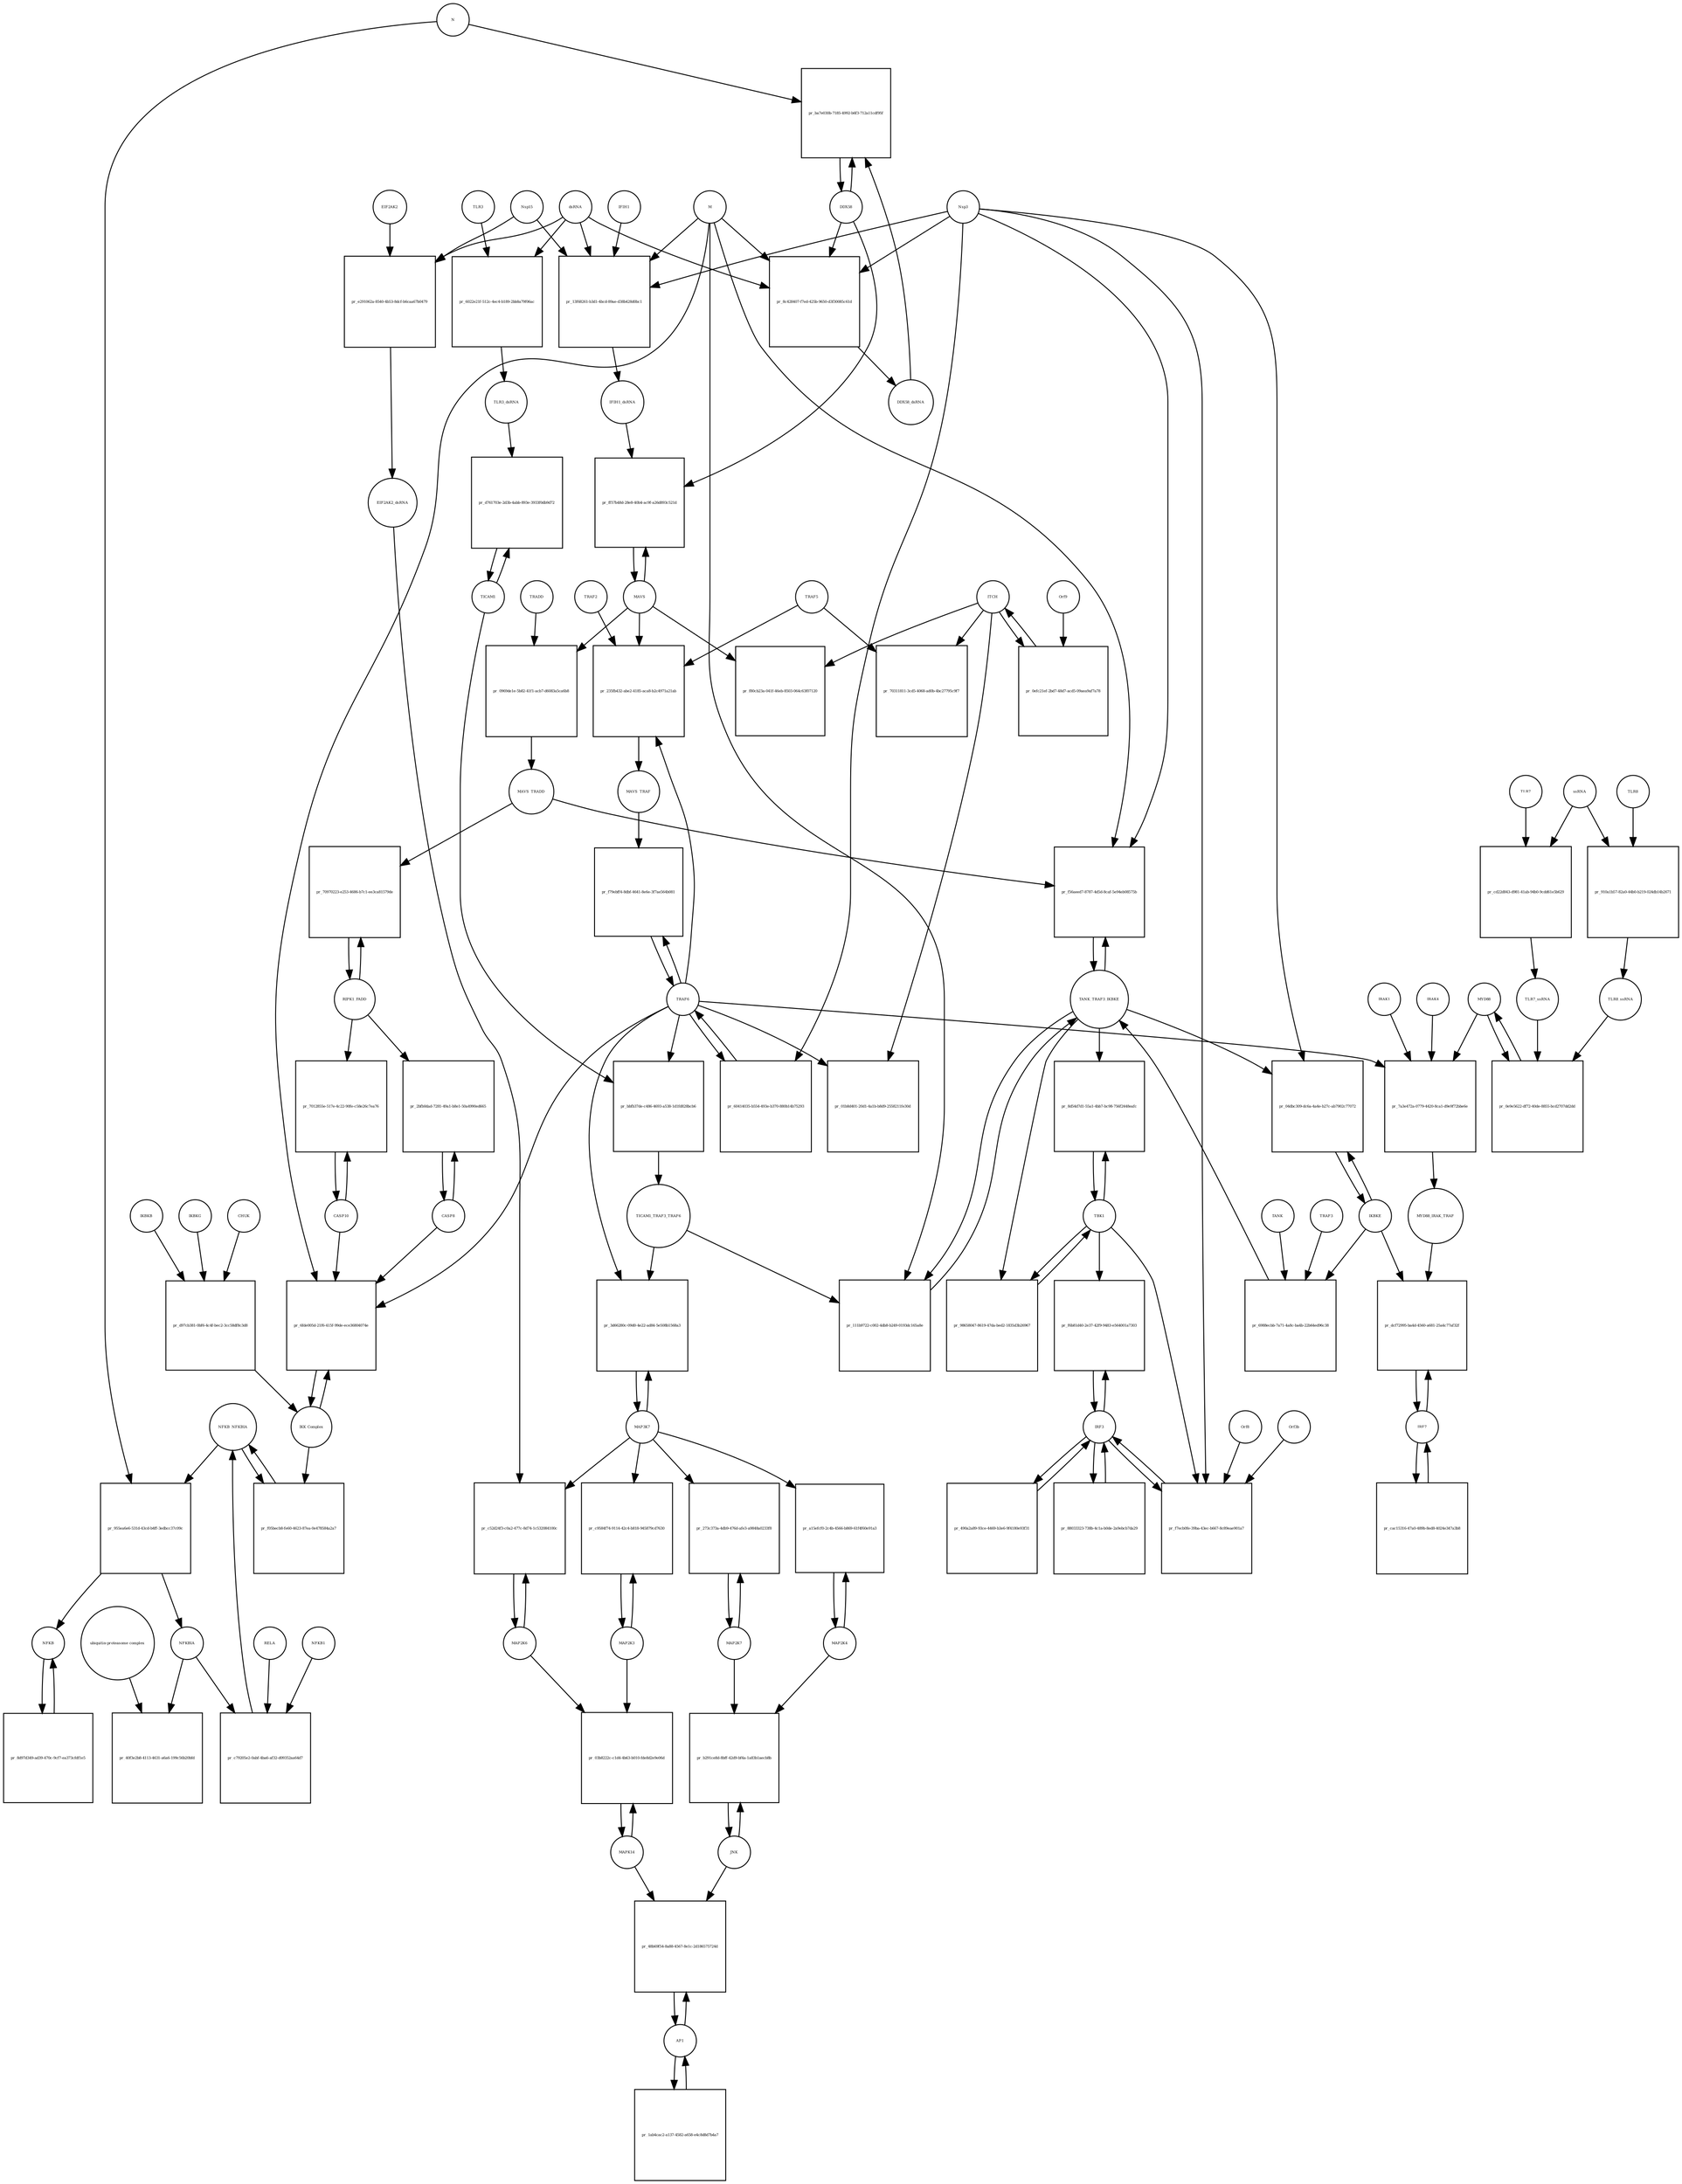 strict digraph  {
NFKB_NFKBIA [annotation="", bipartite=0, cls=complex, fontsize=4, label=NFKB_NFKBIA, shape=circle];
"pr_955ea6e6-531d-43cd-b4ff-3edbcc37c09c" [annotation="", bipartite=1, cls=process, fontsize=4, label="pr_955ea6e6-531d-43cd-b4ff-3edbcc37c09c", shape=square];
NFKB [annotation="", bipartite=0, cls=complex, fontsize=4, label=NFKB, shape=circle];
NFKBIA [annotation=urn_miriam_hgnc_7797, bipartite=0, cls=macromolecule, fontsize=4, label=NFKBIA, shape=circle];
N [annotation=urn_miriam_ncbiprotein_1798174255, bipartite=0, cls=macromolecule, fontsize=4, label=N, shape=circle];
TLR3 [annotation=urn_miriam_hgnc_11849, bipartite=0, cls="macromolecule multimer", fontsize=4, label=TLR3, shape=circle];
"pr_6022e21f-512c-4ec4-b189-2bb8a79f06ac" [annotation="", bipartite=1, cls=process, fontsize=4, label="pr_6022e21f-512c-4ec4-b189-2bb8a79f06ac", shape=square];
dsRNA [annotation="", bipartite=0, cls="nucleic acid feature", fontsize=4, label=dsRNA, shape=circle];
TLR3_dsRNA [annotation="", bipartite=0, cls=complex, fontsize=4, label=TLR3_dsRNA, shape=circle];
"pr_8c428407-f7ed-425b-9650-d3f30085c61d" [annotation="", bipartite=1, cls=process, fontsize=4, label="pr_8c428407-f7ed-425b-9650-d3f30085c61d", shape=square];
DDX58_dsRNA [annotation="", bipartite=0, cls=complex, fontsize=4, label=DDX58_dsRNA, shape=circle];
M [annotation=urn_miriam_ncbiprotein_1796318601, bipartite=0, cls=macromolecule, fontsize=4, label=M, shape=circle];
Nsp3 [annotation=urn_miriam_ncbiprotein_1802476807, bipartite=0, cls=macromolecule, fontsize=4, label=Nsp3, shape=circle];
DDX58 [annotation=urn_miriam_hgnc_19102, bipartite=0, cls=macromolecule, fontsize=4, label=DDX58, shape=circle];
"pr_13f68261-b3d1-4bcd-89ae-d38b428d0bc1" [annotation="", bipartite=1, cls=process, fontsize=4, label="pr_13f68261-b3d1-4bcd-89ae-d38b428d0bc1", shape=square];
IFIH1_dsRNA [annotation="", bipartite=0, cls=complex, fontsize=4, label=IFIH1_dsRNA, shape=circle];
Nsp15 [annotation=urn_miriam_ncbiprotein_1802476818, bipartite=0, cls=macromolecule, fontsize=4, label=Nsp15, shape=circle];
IFIH1 [annotation=urn_miriam_hgnc_18873, bipartite=0, cls=macromolecule, fontsize=4, label=IFIH1, shape=circle];
"pr_ba7e030b-7185-4992-b6f3-712a11cdf95f" [annotation="", bipartite=1, cls=process, fontsize=4, label="pr_ba7e030b-7185-4992-b6f3-712a11cdf95f", shape=square];
MAVS [annotation=urn_miriam_hgnc_29233, bipartite=0, cls="macromolecule multimer", fontsize=4, label=MAVS, shape=circle];
"pr_ff57b48d-28e8-40b4-ac9f-a26d893c521d" [annotation="", bipartite=1, cls=process, fontsize=4, label="pr_ff57b48d-28e8-40b4-ac9f-a26d893c521d", shape=square];
"pr_40f3e2b8-4113-4631-a6a6-199c56b20bfd" [annotation="", bipartite=1, cls=process, fontsize=4, label="pr_40f3e2b8-4113-4631-a6a6-199c56b20bfd", shape=square];
"ubiquitin-proteasome complex" [annotation="", bipartite=0, cls=complex, fontsize=4, label="ubiquitin-proteasome complex", shape=circle];
IRF3 [annotation=urn_miriam_hgnc_6118, bipartite=0, cls="macromolecule multimer", fontsize=4, label=IRF3, shape=circle];
"pr_f6b81d40-2e37-42f9-9483-e564001a7303" [annotation="", bipartite=1, cls=process, fontsize=4, label="pr_f6b81d40-2e37-42f9-9483-e564001a7303", shape=square];
TBK1 [annotation="", bipartite=0, cls=macromolecule, fontsize=4, label=TBK1, shape=circle];
"pr_f7ecb0fe-39ba-43ec-b667-8c89eae901a7" [annotation="", bipartite=1, cls=process, fontsize=4, label="pr_f7ecb0fe-39ba-43ec-b667-8c89eae901a7", shape=square];
Orf3b [annotation=urn_miriam_uniprot_P59633, bipartite=0, cls=macromolecule, fontsize=4, label=Orf3b, shape=circle];
Orf8 [annotation=urn_miriam_ncbiprotein_1796318604, bipartite=0, cls=macromolecule, fontsize=4, label=Orf8, shape=circle];
IRF7 [annotation=urn_miriam_hgnc_6122, bipartite=0, cls="macromolecule multimer", fontsize=4, label=IRF7, shape=circle];
"pr_dcf72995-ba4d-4560-a681-25a4c77af32f" [annotation="", bipartite=1, cls=process, fontsize=4, label="pr_dcf72995-ba4d-4560-a681-25a4c77af32f", shape=square];
IKBKE [annotation=urn_miriam_hgnc_14552, bipartite=0, cls=macromolecule, fontsize=4, label=IKBKE, shape=circle];
MYD88_IRAK_TRAF [annotation="", bipartite=0, cls=complex, fontsize=4, label=MYD88_IRAK_TRAF, shape=circle];
TRAF6 [annotation=urn_miriam_hgnc_12036, bipartite=0, cls=macromolecule, fontsize=4, label=TRAF6, shape=circle];
"pr_f79ebff4-8dbf-4641-8e6e-3f7ae564b081" [annotation="", bipartite=1, cls=process, fontsize=4, label="pr_f79ebff4-8dbf-4641-8e6e-3f7ae564b081", shape=square];
MAVS_TRAF [annotation="", bipartite=0, cls=complex, fontsize=4, label=MAVS_TRAF, shape=circle];
"pr_f80cb23a-041f-46eb-8503-064c63f07120" [annotation="", bipartite=1, cls=process, fontsize=4, label="pr_f80cb23a-041f-46eb-8503-064c63f07120", shape=square];
ITCH [annotation="", bipartite=0, cls=macromolecule, fontsize=4, label=ITCH, shape=circle];
TRAF5 [annotation=urn_miriam_hgnc_12035, bipartite=0, cls=macromolecule, fontsize=4, label=TRAF5, shape=circle];
"pr_70311811-3cd5-4068-ad0b-4bc27795c9f7" [annotation="", bipartite=1, cls=process, fontsize=4, label="pr_70311811-3cd5-4068-ad0b-4bc27795c9f7", shape=square];
"pr_01b8d401-20d1-4a1b-b8d9-2558211fe30d" [annotation="", bipartite=1, cls=process, fontsize=4, label="pr_01b8d401-20d1-4a1b-b8d9-2558211fe30d", shape=square];
TICAM1 [annotation=urn_miriam_hgnc_18348, bipartite=0, cls=macromolecule, fontsize=4, label=TICAM1, shape=circle];
"pr_d761703e-2d3b-4abb-893e-3933f0db9d72" [annotation="", bipartite=1, cls=process, fontsize=4, label="pr_d761703e-2d3b-4abb-893e-3933f0db9d72", shape=square];
"pr_bbfb37de-c486-4693-a538-1d1fd828bcb6" [annotation="", bipartite=1, cls=process, fontsize=4, label="pr_bbfb37de-c486-4693-a538-1d1fd828bcb6", shape=square];
TICAM1_TRAF3_TRAF6 [annotation="", bipartite=0, cls=complex, fontsize=4, label=TICAM1_TRAF3_TRAF6, shape=circle];
TANK_TRAF3_IKBKE [annotation="", bipartite=0, cls=complex, fontsize=4, label=TANK_TRAF3_IKBKE, shape=circle];
"pr_111b9722-c002-4db8-b249-0193dc165a8e" [annotation="", bipartite=1, cls=process, fontsize=4, label="pr_111b9722-c002-4db8-b249-0193dc165a8e", shape=square];
"pr_8d54d7d1-55a1-4bb7-bc98-756f2448eafc" [annotation="", bipartite=1, cls=process, fontsize=4, label="pr_8d54d7d1-55a1-4bb7-bc98-756f2448eafc", shape=square];
"pr_04dbc309-dc6a-4a4e-b27c-ab7902c77072" [annotation="", bipartite=1, cls=process, fontsize=4, label="pr_04dbc309-dc6a-4a4e-b27c-ab7902c77072", shape=square];
MYD88 [annotation="", bipartite=0, cls=macromolecule, fontsize=4, label=MYD88, shape=circle];
"pr_7a3e472a-0779-4420-8ca1-d9e9f72bbe6e" [annotation="", bipartite=1, cls=process, fontsize=4, label="pr_7a3e472a-0779-4420-8ca1-d9e9f72bbe6e", shape=square];
IRAK1 [annotation=urn_miriam_hgnc_6112, bipartite=0, cls=macromolecule, fontsize=4, label=IRAK1, shape=circle];
IRAK4 [annotation=urn_miriam_hgnc_17967, bipartite=0, cls=macromolecule, fontsize=4, label=IRAK4, shape=circle];
TLR7 [annotation=urn_miriam_hgnc_15631, bipartite=0, cls=macromolecule, fontsize=4, label=TLR7, shape=circle];
"pr_cd22d843-d981-41ab-94b0-9cdd61e5b629" [annotation="", bipartite=1, cls=process, fontsize=4, label="pr_cd22d843-d981-41ab-94b0-9cdd61e5b629", shape=square];
TLR7_ssRNA [annotation="", bipartite=0, cls=complex, fontsize=4, label=TLR7_ssRNA, shape=circle];
ssRNA [annotation="", bipartite=0, cls="nucleic acid feature", fontsize=4, label=ssRNA, shape=circle];
TLR8 [annotation=urn_miriam_hgnc_15632, bipartite=0, cls=macromolecule, fontsize=4, label=TLR8, shape=circle];
"pr_910a1b57-82a0-44b0-b219-024db14b2671" [annotation="", bipartite=1, cls=process, fontsize=4, label="pr_910a1b57-82a0-44b0-b219-024db14b2671", shape=square];
TLR8_ssRNA [annotation="", bipartite=0, cls=complex, fontsize=4, label=TLR8_ssRNA, shape=circle];
"pr_0e9e5622-df72-40de-8855-bcd2707dd2dd" [annotation="", bipartite=1, cls=process, fontsize=4, label="pr_0e9e5622-df72-40de-8855-bcd2707dd2dd", shape=square];
MAP3K7 [annotation="", bipartite=0, cls=macromolecule, fontsize=4, label=MAP3K7, shape=circle];
"pr_3d66280c-09d0-4e22-ad84-5e508b1568a3" [annotation="", bipartite=1, cls=process, fontsize=4, label="pr_3d66280c-09d0-4e22-ad84-5e508b1568a3", shape=square];
TRAF2 [annotation=urn_miriam_hgnc_12032, bipartite=0, cls=macromolecule, fontsize=4, label=TRAF2, shape=circle];
"pr_235fb432-abe2-4185-aca8-b2c4971a21ab" [annotation="", bipartite=1, cls=process, fontsize=4, label="pr_235fb432-abe2-4185-aca8-b2c4971a21ab", shape=square];
"pr_0efc21ef-2bd7-48d7-acd5-09aea9af7a78" [annotation="", bipartite=1, cls=process, fontsize=4, label="pr_0efc21ef-2bd7-48d7-acd5-09aea9af7a78", shape=square];
Orf9 [annotation=urn_miriam_uniprot_P59636, bipartite=0, cls=macromolecule, fontsize=4, label=Orf9, shape=circle];
"pr_0969de1e-5b82-41f1-acb7-d6083a5ca6b8" [annotation="", bipartite=1, cls=process, fontsize=4, label="pr_0969de1e-5b82-41f1-acb7-d6083a5ca6b8", shape=square];
MAVS_TRADD [annotation="", bipartite=0, cls=complex, fontsize=4, label=MAVS_TRADD, shape=circle];
TRADD [annotation=urn_miriam_hgnc_12030, bipartite=0, cls=macromolecule, fontsize=4, label=TRADD, shape=circle];
"pr_60414035-b554-493e-b370-880b14b75293" [annotation="", bipartite=1, cls=process, fontsize=4, label="pr_60414035-b554-493e-b370-880b14b75293", shape=square];
AP1 [annotation="", bipartite=0, cls=complex, fontsize=4, label=AP1, shape=circle];
"pr_48b69f54-8a88-4567-8e1c-2d186575724d" [annotation="", bipartite=1, cls=process, fontsize=4, label="pr_48b69f54-8a88-4567-8e1c-2d186575724d", shape=square];
MAPK14 [annotation="", bipartite=0, cls=macromolecule, fontsize=4, label=MAPK14, shape=circle];
JNK [annotation="", bipartite=0, cls=complex, fontsize=4, label=JNK, shape=circle];
"pr_b291ce8d-8bff-42d9-bf4a-1a83b1aecb8b" [annotation="", bipartite=1, cls=process, fontsize=4, label="pr_b291ce8d-8bff-42d9-bf4a-1a83b1aecb8b", shape=square];
MAP2K7 [annotation="", bipartite=0, cls=macromolecule, fontsize=4, label=MAP2K7, shape=circle];
MAP2K4 [annotation="", bipartite=0, cls=macromolecule, fontsize=4, label=MAP2K4, shape=circle];
"pr_a15efcf0-2c4b-4566-b869-61f4f60e91a3" [annotation="", bipartite=1, cls=process, fontsize=4, label="pr_a15efcf0-2c4b-4566-b869-61f4f60e91a3", shape=square];
"pr_273c373a-4db9-476d-afe3-a9848a0233f8" [annotation="", bipartite=1, cls=process, fontsize=4, label="pr_273c373a-4db9-476d-afe3-a9848a0233f8", shape=square];
MAP2K3 [annotation="", bipartite=0, cls=macromolecule, fontsize=4, label=MAP2K3, shape=circle];
"pr_c9584f74-9114-42c4-b818-945879cd7630" [annotation="", bipartite=1, cls=process, fontsize=4, label="pr_c9584f74-9114-42c4-b818-945879cd7630", shape=square];
MAP2K6 [annotation="", bipartite=0, cls=macromolecule, fontsize=4, label=MAP2K6, shape=circle];
"pr_c52d24f3-c0a2-477c-8d74-1c532084100c" [annotation="", bipartite=1, cls=process, fontsize=4, label="pr_c52d24f3-c0a2-477c-8d74-1c532084100c", shape=square];
EIF2AK2_dsRNA [annotation="", bipartite=0, cls=complex, fontsize=4, label=EIF2AK2_dsRNA, shape=circle];
"pr_e291062a-8540-4b53-8dcf-b6caa67b0479" [annotation="", bipartite=1, cls=process, fontsize=4, label="pr_e291062a-8540-4b53-8dcf-b6caa67b0479", shape=square];
EIF2AK2 [annotation=urn_miriam_hgnc_9437, bipartite=0, cls=macromolecule, fontsize=4, label=EIF2AK2, shape=circle];
RIPK1_FADD [annotation="", bipartite=0, cls=complex, fontsize=4, label=RIPK1_FADD, shape=circle];
"pr_70970223-e253-4686-b7c1-ee3ca81579de" [annotation="", bipartite=1, cls=process, fontsize=4, label="pr_70970223-e253-4686-b7c1-ee3ca81579de", shape=square];
CASP8 [annotation="", bipartite=0, cls=macromolecule, fontsize=4, label=CASP8, shape=circle];
"pr_2bfb0dad-7281-49a1-b8e1-50a4990ed665" [annotation="", bipartite=1, cls=process, fontsize=4, label="pr_2bfb0dad-7281-49a1-b8e1-50a4990ed665", shape=square];
CASP10 [annotation="", bipartite=0, cls=macromolecule, fontsize=4, label=CASP10, shape=circle];
"pr_7012855e-517e-4c22-90fe-c58e26c7ea76" [annotation="", bipartite=1, cls=process, fontsize=4, label="pr_7012855e-517e-4c22-90fe-c58e26c7ea76", shape=square];
"pr_f05becb8-fe60-4623-87ea-0e478584a2a7" [annotation="", bipartite=1, cls=process, fontsize=4, label="pr_f05becb8-fe60-4623-87ea-0e478584a2a7", shape=square];
"IKK Complex" [annotation="", bipartite=0, cls=complex, fontsize=4, label="IKK Complex", shape=circle];
"pr_6fde005d-21f6-415f-99de-ece36804074e" [annotation="", bipartite=1, cls=process, fontsize=4, label="pr_6fde005d-21f6-415f-99de-ece36804074e", shape=square];
"pr_c79205e2-0abf-4ba6-af32-d09352aa64d7" [annotation="", bipartite=1, cls=process, fontsize=4, label="pr_c79205e2-0abf-4ba6-af32-d09352aa64d7", shape=square];
RELA [annotation="", bipartite=0, cls=macromolecule, fontsize=4, label=RELA, shape=circle];
NFKB1 [annotation="", bipartite=0, cls=macromolecule, fontsize=4, label=NFKB1, shape=circle];
IKBKG [annotation="", bipartite=0, cls=macromolecule, fontsize=4, label=IKBKG, shape=circle];
"pr_d97cb381-0bf6-4c4f-bec2-3cc58df8c3d8" [annotation="", bipartite=1, cls=process, fontsize=4, label="pr_d97cb381-0bf6-4c4f-bec2-3cc58df8c3d8", shape=square];
CHUK [annotation="", bipartite=0, cls=macromolecule, fontsize=4, label=CHUK, shape=circle];
IKBKB [annotation="", bipartite=0, cls=macromolecule, fontsize=4, label=IKBKB, shape=circle];
"pr_f56aeed7-8787-4d5d-8caf-5e94eb08575b" [annotation="", bipartite=1, cls=process, fontsize=4, label="pr_f56aeed7-8787-4d5d-8caf-5e94eb08575b", shape=square];
"pr_98658047-8619-47da-bed2-1835d3b26967" [annotation="", bipartite=1, cls=process, fontsize=4, label="pr_98658047-8619-47da-bed2-1835d3b26967", shape=square];
"pr_03b8222c-c1d4-4b63-b010-fde8d2e9e06d" [annotation="", bipartite=1, cls=process, fontsize=4, label="pr_03b8222c-c1d4-4b63-b010-fde8d2e9e06d", shape=square];
TRAF3 [annotation="", bipartite=0, cls=macromolecule, fontsize=4, label=TRAF3, shape=circle];
"pr_6988ecbb-7a71-4a8c-ba4b-22b64ed96c38" [annotation="", bipartite=1, cls=process, fontsize=4, label="pr_6988ecbb-7a71-4a8c-ba4b-22b64ed96c38", shape=square];
TANK [annotation="", bipartite=0, cls=macromolecule, fontsize=4, label=TANK, shape=circle];
"pr_8d97d349-ad39-470c-9cf7-ea373cfdf1e5" [annotation="", bipartite=1, cls=process, fontsize=4, label="pr_8d97d349-ad39-470c-9cf7-ea373cfdf1e5", shape=square];
"pr_88033323-738b-4c1a-b0de-2a9ebcb7da29" [annotation="", bipartite=1, cls=process, fontsize=4, label="pr_88033323-738b-4c1a-b0de-2a9ebcb7da29", shape=square];
"pr_490a2a89-93ce-4469-b3e6-9f4180e93f31" [annotation="", bipartite=1, cls=process, fontsize=4, label="pr_490a2a89-93ce-4469-b3e6-9f4180e93f31", shape=square];
"pr_cac15316-47a0-489b-8ed8-4024e347a3b8" [annotation="", bipartite=1, cls=process, fontsize=4, label="pr_cac15316-47a0-489b-8ed8-4024e347a3b8", shape=square];
"pr_1ab4cac2-a137-4582-a658-e4c8d8d7b4a7" [annotation="", bipartite=1, cls=process, fontsize=4, label="pr_1ab4cac2-a137-4582-a658-e4c8d8d7b4a7", shape=square];
NFKB_NFKBIA -> "pr_955ea6e6-531d-43cd-b4ff-3edbcc37c09c"  [annotation="", interaction_type=consumption];
NFKB_NFKBIA -> "pr_f05becb8-fe60-4623-87ea-0e478584a2a7"  [annotation="", interaction_type=consumption];
"pr_955ea6e6-531d-43cd-b4ff-3edbcc37c09c" -> NFKB  [annotation="", interaction_type=production];
"pr_955ea6e6-531d-43cd-b4ff-3edbcc37c09c" -> NFKBIA  [annotation="", interaction_type=production];
NFKB -> "pr_8d97d349-ad39-470c-9cf7-ea373cfdf1e5"  [annotation="", interaction_type=consumption];
NFKBIA -> "pr_40f3e2b8-4113-4631-a6a6-199c56b20bfd"  [annotation="", interaction_type=consumption];
NFKBIA -> "pr_c79205e2-0abf-4ba6-af32-d09352aa64d7"  [annotation="", interaction_type=consumption];
N -> "pr_955ea6e6-531d-43cd-b4ff-3edbcc37c09c"  [annotation="urn_miriam_pubmed_16143815|urn_miriam_taxonomy_694009", interaction_type=stimulation];
N -> "pr_ba7e030b-7185-4992-b6f3-712a11cdf95f"  [annotation="urn_miriam_pubmed_25581309|urn_miriam_pubmed_28148787|urn_miriam_taxonomy_694009", interaction_type=inhibition];
TLR3 -> "pr_6022e21f-512c-4ec4-b189-2bb8a79f06ac"  [annotation="", interaction_type=consumption];
"pr_6022e21f-512c-4ec4-b189-2bb8a79f06ac" -> TLR3_dsRNA  [annotation="", interaction_type=production];
dsRNA -> "pr_6022e21f-512c-4ec4-b189-2bb8a79f06ac"  [annotation="", interaction_type=consumption];
dsRNA -> "pr_8c428407-f7ed-425b-9650-d3f30085c61d"  [annotation="", interaction_type=consumption];
dsRNA -> "pr_13f68261-b3d1-4bcd-89ae-d38b428d0bc1"  [annotation="", interaction_type=consumption];
dsRNA -> "pr_e291062a-8540-4b53-8dcf-b6caa67b0479"  [annotation="", interaction_type=consumption];
TLR3_dsRNA -> "pr_d761703e-2d3b-4abb-893e-3933f0db9d72"  [annotation=urn_miriam_pubmed_20303872, interaction_type=stimulation];
"pr_8c428407-f7ed-425b-9650-d3f30085c61d" -> DDX58_dsRNA  [annotation="", interaction_type=production];
DDX58_dsRNA -> "pr_ba7e030b-7185-4992-b6f3-712a11cdf95f"  [annotation="urn_miriam_pubmed_25581309|urn_miriam_pubmed_28148787|urn_miriam_taxonomy_694009", interaction_type=catalysis];
M -> "pr_8c428407-f7ed-425b-9650-d3f30085c61d"  [annotation="urn_miriam_pubmed_20303872|urn_miriam_pubmed_19380580|urn_miriam_pubmed_31226023|urn_miriam_taxonomy_694009", interaction_type=inhibition];
M -> "pr_13f68261-b3d1-4bcd-89ae-d38b428d0bc1"  [annotation="urn_miriam_pubmed_28484023|urn_miriam_pubmed_19380580|urn_miriam_pubmed_31226023|urn_miriam_taxonomy_694009", interaction_type=inhibition];
M -> "pr_111b9722-c002-4db8-b249-0193dc165a8e"  [annotation="urn_miriam_pubmed_19380580|urn_miriam_pubmed_19366914|urn_miriam_taxonomy_694009", interaction_type=inhibition];
M -> "pr_6fde005d-21f6-415f-99de-ece36804074e"  [annotation="urn_miriam_pubmed_19366914|urn_miriam_pubmed_20303872|urn_miriam_pubmed_17705188|urn_miriam_pubmed_694009", interaction_type=inhibition];
M -> "pr_f56aeed7-8787-4d5d-8caf-5e94eb08575b"  [annotation="urn_miriam_pubmed_19366914|urn_miriam_pubmed_27164085|urn_miriam_pubmed_19380580|urn_miriam_taxonomy_694009", interaction_type=inhibition];
Nsp3 -> "pr_8c428407-f7ed-425b-9650-d3f30085c61d"  [annotation="urn_miriam_pubmed_20303872|urn_miriam_pubmed_19380580|urn_miriam_pubmed_31226023|urn_miriam_taxonomy_694009", interaction_type=inhibition];
Nsp3 -> "pr_13f68261-b3d1-4bcd-89ae-d38b428d0bc1"  [annotation="urn_miriam_pubmed_28484023|urn_miriam_pubmed_19380580|urn_miriam_pubmed_31226023|urn_miriam_taxonomy_694009", interaction_type=inhibition];
Nsp3 -> "pr_f7ecb0fe-39ba-43ec-b667-8c89eae901a7"  [annotation="urn_miriam_pubmed_17761676|urn_miriam_pubmed_31226023|urn_miriam_taxonomy_694009", interaction_type=inhibition];
Nsp3 -> "pr_04dbc309-dc6a-4a4e-b27c-ab7902c77072"  [annotation="urn_miriam_pubmed_20303872|urn_miriam_pubmed_31226023|urn_miriam_taxonomy_694009", interaction_type=inhibition];
Nsp3 -> "pr_60414035-b554-493e-b370-880b14b75293"  [annotation="urn_miriam_pubmed_27164085|urn_miriam_taxonomy_694009", interaction_type=catalysis];
Nsp3 -> "pr_f56aeed7-8787-4d5d-8caf-5e94eb08575b"  [annotation="urn_miriam_pubmed_19366914|urn_miriam_pubmed_27164085|urn_miriam_pubmed_19380580|urn_miriam_taxonomy_694009", interaction_type=inhibition];
DDX58 -> "pr_8c428407-f7ed-425b-9650-d3f30085c61d"  [annotation="", interaction_type=consumption];
DDX58 -> "pr_ba7e030b-7185-4992-b6f3-712a11cdf95f"  [annotation="", interaction_type=consumption];
DDX58 -> "pr_ff57b48d-28e8-40b4-ac9f-a26d893c521d"  [annotation=urn_miriam_pubmed_25581309, interaction_type=catalysis];
"pr_13f68261-b3d1-4bcd-89ae-d38b428d0bc1" -> IFIH1_dsRNA  [annotation="", interaction_type=production];
IFIH1_dsRNA -> "pr_ff57b48d-28e8-40b4-ac9f-a26d893c521d"  [annotation=urn_miriam_pubmed_25581309, interaction_type=catalysis];
Nsp15 -> "pr_13f68261-b3d1-4bcd-89ae-d38b428d0bc1"  [annotation="urn_miriam_pubmed_28484023|urn_miriam_pubmed_19380580|urn_miriam_pubmed_31226023|urn_miriam_taxonomy_694009", interaction_type=inhibition];
Nsp15 -> "pr_e291062a-8540-4b53-8dcf-b6caa67b0479"  [annotation="urn_miriam_pubmed_28484023|urn_miriam_pubmed_19366914|urn_miriam_taxonomy_694009", interaction_type=inhibition];
IFIH1 -> "pr_13f68261-b3d1-4bcd-89ae-d38b428d0bc1"  [annotation="", interaction_type=consumption];
"pr_ba7e030b-7185-4992-b6f3-712a11cdf95f" -> DDX58  [annotation="", interaction_type=production];
MAVS -> "pr_ff57b48d-28e8-40b4-ac9f-a26d893c521d"  [annotation="", interaction_type=consumption];
MAVS -> "pr_f80cb23a-041f-46eb-8503-064c63f07120"  [annotation="", interaction_type=consumption];
MAVS -> "pr_235fb432-abe2-4185-aca8-b2c4971a21ab"  [annotation="", interaction_type=consumption];
MAVS -> "pr_0969de1e-5b82-41f1-acb7-d6083a5ca6b8"  [annotation="", interaction_type=consumption];
"pr_ff57b48d-28e8-40b4-ac9f-a26d893c521d" -> MAVS  [annotation="", interaction_type=production];
"ubiquitin-proteasome complex" -> "pr_40f3e2b8-4113-4631-a6a6-199c56b20bfd"  [annotation=urn_miriam_pubmed_20303872, interaction_type=catalysis];
IRF3 -> "pr_f6b81d40-2e37-42f9-9483-e564001a7303"  [annotation="", interaction_type=consumption];
IRF3 -> "pr_f7ecb0fe-39ba-43ec-b667-8c89eae901a7"  [annotation="", interaction_type=consumption];
IRF3 -> "pr_88033323-738b-4c1a-b0de-2a9ebcb7da29"  [annotation="", interaction_type=consumption];
IRF3 -> "pr_490a2a89-93ce-4469-b3e6-9f4180e93f31"  [annotation="", interaction_type=consumption];
"pr_f6b81d40-2e37-42f9-9483-e564001a7303" -> IRF3  [annotation="", interaction_type=production];
TBK1 -> "pr_f6b81d40-2e37-42f9-9483-e564001a7303"  [annotation=urn_miriam_pubmed_25581309, interaction_type=catalysis];
TBK1 -> "pr_f7ecb0fe-39ba-43ec-b667-8c89eae901a7"  [annotation="urn_miriam_pubmed_17761676|urn_miriam_pubmed_31226023|urn_miriam_taxonomy_694009", interaction_type=catalysis];
TBK1 -> "pr_8d54d7d1-55a1-4bb7-bc98-756f2448eafc"  [annotation="", interaction_type=consumption];
TBK1 -> "pr_98658047-8619-47da-bed2-1835d3b26967"  [annotation="", interaction_type=consumption];
"pr_f7ecb0fe-39ba-43ec-b667-8c89eae901a7" -> IRF3  [annotation="", interaction_type=production];
Orf3b -> "pr_f7ecb0fe-39ba-43ec-b667-8c89eae901a7"  [annotation="urn_miriam_pubmed_17761676|urn_miriam_pubmed_31226023|urn_miriam_taxonomy_694009", interaction_type=inhibition];
Orf8 -> "pr_f7ecb0fe-39ba-43ec-b667-8c89eae901a7"  [annotation="urn_miriam_pubmed_17761676|urn_miriam_pubmed_31226023|urn_miriam_taxonomy_694009", interaction_type=inhibition];
IRF7 -> "pr_dcf72995-ba4d-4560-a681-25a4c77af32f"  [annotation="", interaction_type=consumption];
IRF7 -> "pr_cac15316-47a0-489b-8ed8-4024e347a3b8"  [annotation="", interaction_type=consumption];
"pr_dcf72995-ba4d-4560-a681-25a4c77af32f" -> IRF7  [annotation="", interaction_type=production];
IKBKE -> "pr_dcf72995-ba4d-4560-a681-25a4c77af32f"  [annotation=urn_miriam_pubmed_20303872, interaction_type=catalysis];
IKBKE -> "pr_04dbc309-dc6a-4a4e-b27c-ab7902c77072"  [annotation="", interaction_type=consumption];
IKBKE -> "pr_6988ecbb-7a71-4a8c-ba4b-22b64ed96c38"  [annotation="", interaction_type=consumption];
MYD88_IRAK_TRAF -> "pr_dcf72995-ba4d-4560-a681-25a4c77af32f"  [annotation=urn_miriam_pubmed_20303872, interaction_type=catalysis];
TRAF6 -> "pr_f79ebff4-8dbf-4641-8e6e-3f7ae564b081"  [annotation="", interaction_type=consumption];
TRAF6 -> "pr_01b8d401-20d1-4a1b-b8d9-2558211fe30d"  [annotation="", interaction_type=consumption];
TRAF6 -> "pr_bbfb37de-c486-4693-a538-1d1fd828bcb6"  [annotation="", interaction_type=consumption];
TRAF6 -> "pr_7a3e472a-0779-4420-8ca1-d9e9f72bbe6e"  [annotation="", interaction_type=consumption];
TRAF6 -> "pr_3d66280c-09d0-4e22-ad84-5e508b1568a3"  [annotation=urn_miriam_pubmed_19366914, interaction_type=stimulation];
TRAF6 -> "pr_235fb432-abe2-4185-aca8-b2c4971a21ab"  [annotation="", interaction_type=consumption];
TRAF6 -> "pr_60414035-b554-493e-b370-880b14b75293"  [annotation="", interaction_type=consumption];
TRAF6 -> "pr_6fde005d-21f6-415f-99de-ece36804074e"  [annotation="urn_miriam_pubmed_19366914|urn_miriam_pubmed_20303872|urn_miriam_pubmed_17705188|urn_miriam_pubmed_694009", interaction_type=stimulation];
"pr_f79ebff4-8dbf-4641-8e6e-3f7ae564b081" -> TRAF6  [annotation="", interaction_type=production];
MAVS_TRAF -> "pr_f79ebff4-8dbf-4641-8e6e-3f7ae564b081"  [annotation=urn_miriam_pubmed_19366914, interaction_type=catalysis];
ITCH -> "pr_f80cb23a-041f-46eb-8503-064c63f07120"  [annotation=urn_miriam_pubmed_25135833, interaction_type=catalysis];
ITCH -> "pr_70311811-3cd5-4068-ad0b-4bc27795c9f7"  [annotation=urn_miriam_pubmed_25135833, interaction_type=catalysis];
ITCH -> "pr_01b8d401-20d1-4a1b-b8d9-2558211fe30d"  [annotation=urn_miriam_pubmed_25135833, interaction_type=catalysis];
ITCH -> "pr_0efc21ef-2bd7-48d7-acd5-09aea9af7a78"  [annotation="", interaction_type=consumption];
TRAF5 -> "pr_70311811-3cd5-4068-ad0b-4bc27795c9f7"  [annotation="", interaction_type=consumption];
TRAF5 -> "pr_235fb432-abe2-4185-aca8-b2c4971a21ab"  [annotation="", interaction_type=consumption];
TICAM1 -> "pr_d761703e-2d3b-4abb-893e-3933f0db9d72"  [annotation="", interaction_type=consumption];
TICAM1 -> "pr_bbfb37de-c486-4693-a538-1d1fd828bcb6"  [annotation="", interaction_type=consumption];
"pr_d761703e-2d3b-4abb-893e-3933f0db9d72" -> TICAM1  [annotation="", interaction_type=production];
"pr_bbfb37de-c486-4693-a538-1d1fd828bcb6" -> TICAM1_TRAF3_TRAF6  [annotation="", interaction_type=production];
TICAM1_TRAF3_TRAF6 -> "pr_111b9722-c002-4db8-b249-0193dc165a8e"  [annotation="urn_miriam_pubmed_19380580|urn_miriam_pubmed_19366914|urn_miriam_taxonomy_694009", interaction_type=stimulation];
TICAM1_TRAF3_TRAF6 -> "pr_3d66280c-09d0-4e22-ad84-5e508b1568a3"  [annotation=urn_miriam_pubmed_19366914, interaction_type=stimulation];
TANK_TRAF3_IKBKE -> "pr_111b9722-c002-4db8-b249-0193dc165a8e"  [annotation="", interaction_type=consumption];
TANK_TRAF3_IKBKE -> "pr_8d54d7d1-55a1-4bb7-bc98-756f2448eafc"  [annotation=urn_miriam_pubmed_20303872, interaction_type=stimulation];
TANK_TRAF3_IKBKE -> "pr_04dbc309-dc6a-4a4e-b27c-ab7902c77072"  [annotation="urn_miriam_pubmed_20303872|urn_miriam_pubmed_31226023|urn_miriam_taxonomy_694009", interaction_type=stimulation];
TANK_TRAF3_IKBKE -> "pr_f56aeed7-8787-4d5d-8caf-5e94eb08575b"  [annotation="", interaction_type=consumption];
TANK_TRAF3_IKBKE -> "pr_98658047-8619-47da-bed2-1835d3b26967"  [annotation=urn_miriam_pubmed_19366914, interaction_type=stimulation];
"pr_111b9722-c002-4db8-b249-0193dc165a8e" -> TANK_TRAF3_IKBKE  [annotation="", interaction_type=production];
"pr_8d54d7d1-55a1-4bb7-bc98-756f2448eafc" -> TBK1  [annotation="", interaction_type=production];
"pr_04dbc309-dc6a-4a4e-b27c-ab7902c77072" -> IKBKE  [annotation="", interaction_type=production];
MYD88 -> "pr_7a3e472a-0779-4420-8ca1-d9e9f72bbe6e"  [annotation="", interaction_type=consumption];
MYD88 -> "pr_0e9e5622-df72-40de-8855-bcd2707dd2dd"  [annotation="", interaction_type=consumption];
"pr_7a3e472a-0779-4420-8ca1-d9e9f72bbe6e" -> MYD88_IRAK_TRAF  [annotation="", interaction_type=production];
IRAK1 -> "pr_7a3e472a-0779-4420-8ca1-d9e9f72bbe6e"  [annotation="", interaction_type=consumption];
IRAK4 -> "pr_7a3e472a-0779-4420-8ca1-d9e9f72bbe6e"  [annotation="", interaction_type=consumption];
TLR7 -> "pr_cd22d843-d981-41ab-94b0-9cdd61e5b629"  [annotation="", interaction_type=consumption];
"pr_cd22d843-d981-41ab-94b0-9cdd61e5b629" -> TLR7_ssRNA  [annotation="", interaction_type=production];
TLR7_ssRNA -> "pr_0e9e5622-df72-40de-8855-bcd2707dd2dd"  [annotation=urn_miriam_pubmed_19366914, interaction_type=stimulation];
ssRNA -> "pr_cd22d843-d981-41ab-94b0-9cdd61e5b629"  [annotation="", interaction_type=consumption];
ssRNA -> "pr_910a1b57-82a0-44b0-b219-024db14b2671"  [annotation="", interaction_type=consumption];
TLR8 -> "pr_910a1b57-82a0-44b0-b219-024db14b2671"  [annotation="", interaction_type=consumption];
"pr_910a1b57-82a0-44b0-b219-024db14b2671" -> TLR8_ssRNA  [annotation="", interaction_type=production];
TLR8_ssRNA -> "pr_0e9e5622-df72-40de-8855-bcd2707dd2dd"  [annotation=urn_miriam_pubmed_19366914, interaction_type=stimulation];
"pr_0e9e5622-df72-40de-8855-bcd2707dd2dd" -> MYD88  [annotation="", interaction_type=production];
MAP3K7 -> "pr_3d66280c-09d0-4e22-ad84-5e508b1568a3"  [annotation="", interaction_type=consumption];
MAP3K7 -> "pr_a15efcf0-2c4b-4566-b869-61f4f60e91a3"  [annotation=urn_miriam_pubmed_19366914, interaction_type=catalysis];
MAP3K7 -> "pr_273c373a-4db9-476d-afe3-a9848a0233f8"  [annotation=urn_miriam_pubmed_19366914, interaction_type=catalysis];
MAP3K7 -> "pr_c9584f74-9114-42c4-b818-945879cd7630"  [annotation=urn_miriam_pubmed_19366914, interaction_type=catalysis];
MAP3K7 -> "pr_c52d24f3-c0a2-477c-8d74-1c532084100c"  [annotation=urn_miriam_pubmed_19366914, interaction_type=catalysis];
"pr_3d66280c-09d0-4e22-ad84-5e508b1568a3" -> MAP3K7  [annotation="", interaction_type=production];
TRAF2 -> "pr_235fb432-abe2-4185-aca8-b2c4971a21ab"  [annotation="", interaction_type=consumption];
"pr_235fb432-abe2-4185-aca8-b2c4971a21ab" -> MAVS_TRAF  [annotation="", interaction_type=production];
"pr_0efc21ef-2bd7-48d7-acd5-09aea9af7a78" -> ITCH  [annotation="", interaction_type=production];
Orf9 -> "pr_0efc21ef-2bd7-48d7-acd5-09aea9af7a78"  [annotation="urn_miriam_pubmed_25135833|urn_miriam_taxonomy_694009", interaction_type=stimulation];
"pr_0969de1e-5b82-41f1-acb7-d6083a5ca6b8" -> MAVS_TRADD  [annotation="", interaction_type=production];
MAVS_TRADD -> "pr_70970223-e253-4686-b7c1-ee3ca81579de"  [annotation=urn_miriam_pubmed_19366914, interaction_type=stimulation];
MAVS_TRADD -> "pr_f56aeed7-8787-4d5d-8caf-5e94eb08575b"  [annotation="urn_miriam_pubmed_19366914|urn_miriam_pubmed_27164085|urn_miriam_pubmed_19380580|urn_miriam_taxonomy_694009", interaction_type=stimulation];
TRADD -> "pr_0969de1e-5b82-41f1-acb7-d6083a5ca6b8"  [annotation="", interaction_type=consumption];
"pr_60414035-b554-493e-b370-880b14b75293" -> TRAF6  [annotation="", interaction_type=production];
AP1 -> "pr_48b69f54-8a88-4567-8e1c-2d186575724d"  [annotation="", interaction_type=consumption];
AP1 -> "pr_1ab4cac2-a137-4582-a658-e4c8d8d7b4a7"  [annotation="", interaction_type=consumption];
"pr_48b69f54-8a88-4567-8e1c-2d186575724d" -> AP1  [annotation="", interaction_type=production];
MAPK14 -> "pr_48b69f54-8a88-4567-8e1c-2d186575724d"  [annotation=urn_miriam_pubmed_19366914, interaction_type=stimulation];
MAPK14 -> "pr_03b8222c-c1d4-4b63-b010-fde8d2e9e06d"  [annotation="", interaction_type=consumption];
JNK -> "pr_48b69f54-8a88-4567-8e1c-2d186575724d"  [annotation=urn_miriam_pubmed_19366914, interaction_type=stimulation];
JNK -> "pr_b291ce8d-8bff-42d9-bf4a-1a83b1aecb8b"  [annotation="", interaction_type=consumption];
"pr_b291ce8d-8bff-42d9-bf4a-1a83b1aecb8b" -> JNK  [annotation="", interaction_type=production];
MAP2K7 -> "pr_b291ce8d-8bff-42d9-bf4a-1a83b1aecb8b"  [annotation=urn_miriam_pubmed_19366914, interaction_type=catalysis];
MAP2K7 -> "pr_273c373a-4db9-476d-afe3-a9848a0233f8"  [annotation="", interaction_type=consumption];
MAP2K4 -> "pr_b291ce8d-8bff-42d9-bf4a-1a83b1aecb8b"  [annotation=urn_miriam_pubmed_19366914, interaction_type=catalysis];
MAP2K4 -> "pr_a15efcf0-2c4b-4566-b869-61f4f60e91a3"  [annotation="", interaction_type=consumption];
"pr_a15efcf0-2c4b-4566-b869-61f4f60e91a3" -> MAP2K4  [annotation="", interaction_type=production];
"pr_273c373a-4db9-476d-afe3-a9848a0233f8" -> MAP2K7  [annotation="", interaction_type=production];
MAP2K3 -> "pr_c9584f74-9114-42c4-b818-945879cd7630"  [annotation="", interaction_type=consumption];
MAP2K3 -> "pr_03b8222c-c1d4-4b63-b010-fde8d2e9e06d"  [annotation=urn_miriam_pubmed_19366914, interaction_type=catalysis];
"pr_c9584f74-9114-42c4-b818-945879cd7630" -> MAP2K3  [annotation="", interaction_type=production];
MAP2K6 -> "pr_c52d24f3-c0a2-477c-8d74-1c532084100c"  [annotation="", interaction_type=consumption];
MAP2K6 -> "pr_03b8222c-c1d4-4b63-b010-fde8d2e9e06d"  [annotation=urn_miriam_pubmed_19366914, interaction_type=catalysis];
"pr_c52d24f3-c0a2-477c-8d74-1c532084100c" -> MAP2K6  [annotation="", interaction_type=production];
EIF2AK2_dsRNA -> "pr_c52d24f3-c0a2-477c-8d74-1c532084100c"  [annotation=urn_miriam_pubmed_19366914, interaction_type=stimulation];
"pr_e291062a-8540-4b53-8dcf-b6caa67b0479" -> EIF2AK2_dsRNA  [annotation="", interaction_type=production];
EIF2AK2 -> "pr_e291062a-8540-4b53-8dcf-b6caa67b0479"  [annotation="", interaction_type=consumption];
RIPK1_FADD -> "pr_70970223-e253-4686-b7c1-ee3ca81579de"  [annotation="", interaction_type=consumption];
RIPK1_FADD -> "pr_2bfb0dad-7281-49a1-b8e1-50a4990ed665"  [annotation=urn_miriam_pubmed_19366914, interaction_type=stimulation];
RIPK1_FADD -> "pr_7012855e-517e-4c22-90fe-c58e26c7ea76"  [annotation=urn_miriam_pubmed_20303872, interaction_type=stimulation];
"pr_70970223-e253-4686-b7c1-ee3ca81579de" -> RIPK1_FADD  [annotation="", interaction_type=production];
CASP8 -> "pr_2bfb0dad-7281-49a1-b8e1-50a4990ed665"  [annotation="", interaction_type=consumption];
CASP8 -> "pr_6fde005d-21f6-415f-99de-ece36804074e"  [annotation="urn_miriam_pubmed_19366914|urn_miriam_pubmed_20303872|urn_miriam_pubmed_17705188|urn_miriam_pubmed_694009", interaction_type=stimulation];
"pr_2bfb0dad-7281-49a1-b8e1-50a4990ed665" -> CASP8  [annotation="", interaction_type=production];
CASP10 -> "pr_7012855e-517e-4c22-90fe-c58e26c7ea76"  [annotation="", interaction_type=consumption];
CASP10 -> "pr_6fde005d-21f6-415f-99de-ece36804074e"  [annotation="urn_miriam_pubmed_19366914|urn_miriam_pubmed_20303872|urn_miriam_pubmed_17705188|urn_miriam_pubmed_694009", interaction_type=stimulation];
"pr_7012855e-517e-4c22-90fe-c58e26c7ea76" -> CASP10  [annotation="", interaction_type=production];
"pr_f05becb8-fe60-4623-87ea-0e478584a2a7" -> NFKB_NFKBIA  [annotation="", interaction_type=production];
"IKK Complex" -> "pr_f05becb8-fe60-4623-87ea-0e478584a2a7"  [annotation=urn_miriam_pubmed_19366914, interaction_type=catalysis];
"IKK Complex" -> "pr_6fde005d-21f6-415f-99de-ece36804074e"  [annotation="", interaction_type=consumption];
"pr_6fde005d-21f6-415f-99de-ece36804074e" -> "IKK Complex"  [annotation="", interaction_type=production];
"pr_c79205e2-0abf-4ba6-af32-d09352aa64d7" -> NFKB_NFKBIA  [annotation="", interaction_type=production];
RELA -> "pr_c79205e2-0abf-4ba6-af32-d09352aa64d7"  [annotation="", interaction_type=consumption];
NFKB1 -> "pr_c79205e2-0abf-4ba6-af32-d09352aa64d7"  [annotation="", interaction_type=consumption];
IKBKG -> "pr_d97cb381-0bf6-4c4f-bec2-3cc58df8c3d8"  [annotation="", interaction_type=consumption];
"pr_d97cb381-0bf6-4c4f-bec2-3cc58df8c3d8" -> "IKK Complex"  [annotation="", interaction_type=production];
CHUK -> "pr_d97cb381-0bf6-4c4f-bec2-3cc58df8c3d8"  [annotation="", interaction_type=consumption];
IKBKB -> "pr_d97cb381-0bf6-4c4f-bec2-3cc58df8c3d8"  [annotation="", interaction_type=consumption];
"pr_f56aeed7-8787-4d5d-8caf-5e94eb08575b" -> TANK_TRAF3_IKBKE  [annotation="", interaction_type=production];
"pr_98658047-8619-47da-bed2-1835d3b26967" -> TBK1  [annotation="", interaction_type=production];
"pr_03b8222c-c1d4-4b63-b010-fde8d2e9e06d" -> MAPK14  [annotation="", interaction_type=production];
TRAF3 -> "pr_6988ecbb-7a71-4a8c-ba4b-22b64ed96c38"  [annotation="", interaction_type=consumption];
"pr_6988ecbb-7a71-4a8c-ba4b-22b64ed96c38" -> TANK_TRAF3_IKBKE  [annotation="", interaction_type=production];
TANK -> "pr_6988ecbb-7a71-4a8c-ba4b-22b64ed96c38"  [annotation="", interaction_type=consumption];
"pr_8d97d349-ad39-470c-9cf7-ea373cfdf1e5" -> NFKB  [annotation="", interaction_type=production];
"pr_88033323-738b-4c1a-b0de-2a9ebcb7da29" -> IRF3  [annotation="", interaction_type=production];
"pr_490a2a89-93ce-4469-b3e6-9f4180e93f31" -> IRF3  [annotation="", interaction_type=production];
"pr_cac15316-47a0-489b-8ed8-4024e347a3b8" -> IRF7  [annotation="", interaction_type=production];
"pr_1ab4cac2-a137-4582-a658-e4c8d8d7b4a7" -> AP1  [annotation="", interaction_type=production];
}

